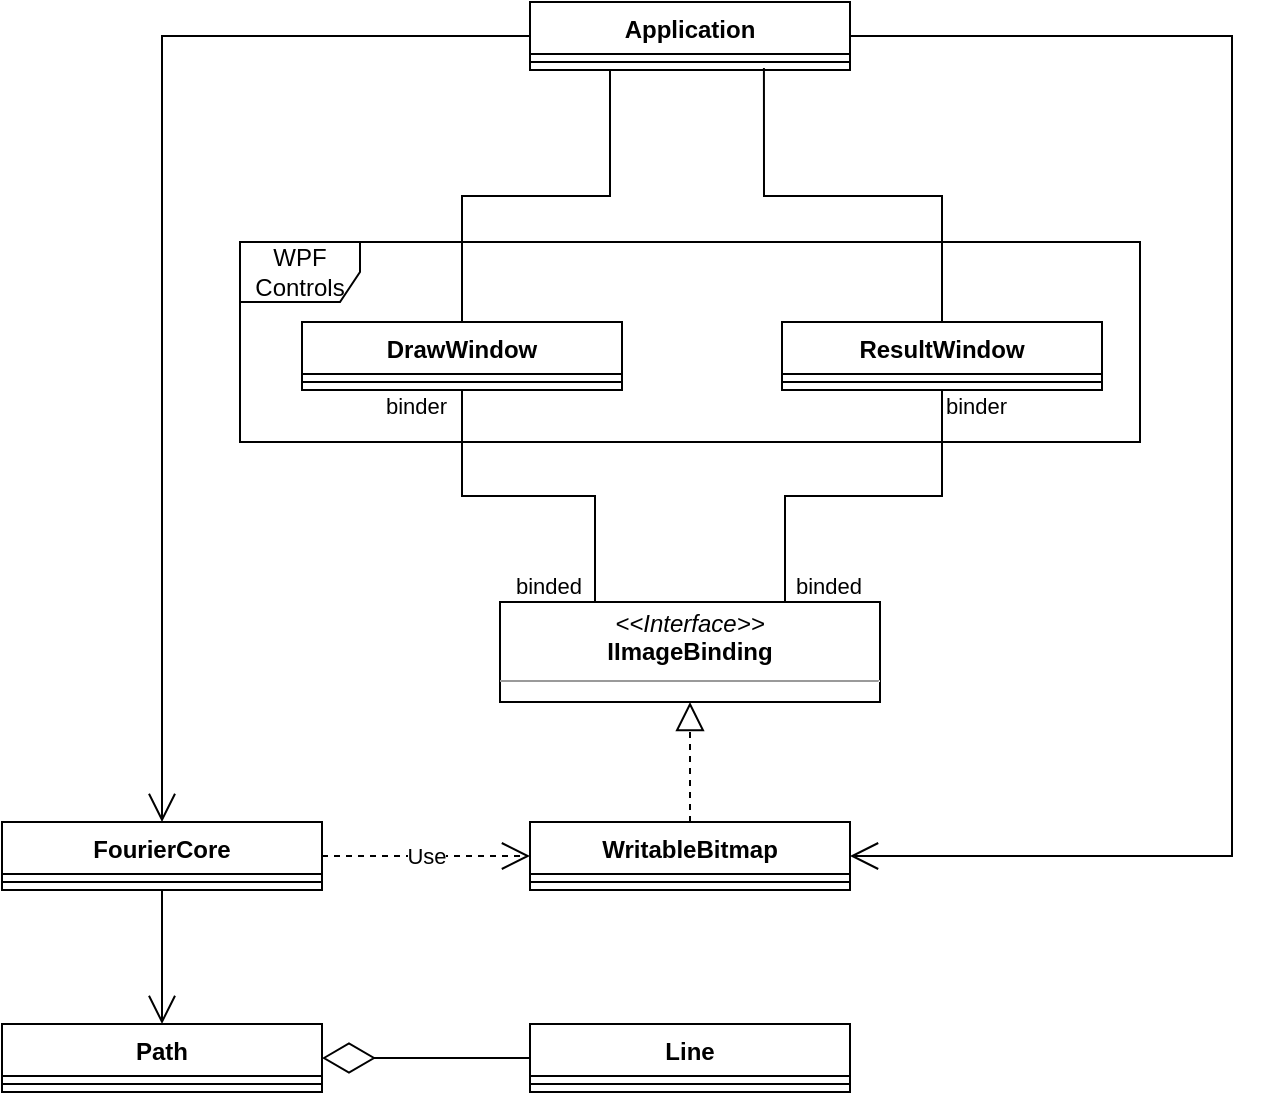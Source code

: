 <mxfile version="16.5.4" type="device"><diagram id="b7dhlGSsSoyOPF42Mapq" name="Page-1"><mxGraphModel dx="1662" dy="762" grid="1" gridSize="10" guides="1" tooltips="1" connect="1" arrows="1" fold="1" page="1" pageScale="1" pageWidth="827" pageHeight="1169" math="0" shadow="0"><root><mxCell id="0"/><mxCell id="1" parent="0"/><mxCell id="AIlLnagHimE1_a8z3MaR-1" value="WPF Controls" style="shape=umlFrame;whiteSpace=wrap;html=1;" parent="1" vertex="1"><mxGeometry x="179" y="160" width="450" height="100" as="geometry"/></mxCell><mxCell id="AIlLnagHimE1_a8z3MaR-2" value="Application" style="swimlane;fontStyle=1;align=center;verticalAlign=top;childLayout=stackLayout;horizontal=1;startSize=26;horizontalStack=0;resizeParent=1;resizeParentMax=0;resizeLast=0;collapsible=1;marginBottom=0;" parent="1" vertex="1"><mxGeometry x="324" y="40" width="160" height="34" as="geometry"/></mxCell><mxCell id="AIlLnagHimE1_a8z3MaR-4" value="" style="line;strokeWidth=1;fillColor=none;align=left;verticalAlign=middle;spacingTop=-1;spacingLeft=3;spacingRight=3;rotatable=0;labelPosition=right;points=[];portConstraint=eastwest;" parent="AIlLnagHimE1_a8z3MaR-2" vertex="1"><mxGeometry y="26" width="160" height="8" as="geometry"/></mxCell><mxCell id="AIlLnagHimE1_a8z3MaR-6" value="DrawWindow" style="swimlane;fontStyle=1;align=center;verticalAlign=top;childLayout=stackLayout;horizontal=1;startSize=26;horizontalStack=0;resizeParent=1;resizeParentMax=0;resizeLast=0;collapsible=1;marginBottom=0;" parent="1" vertex="1"><mxGeometry x="210" y="200" width="160" height="34" as="geometry"/></mxCell><mxCell id="AIlLnagHimE1_a8z3MaR-7" value="" style="line;strokeWidth=1;fillColor=none;align=left;verticalAlign=middle;spacingTop=-1;spacingLeft=3;spacingRight=3;rotatable=0;labelPosition=right;points=[];portConstraint=eastwest;" parent="AIlLnagHimE1_a8z3MaR-6" vertex="1"><mxGeometry y="26" width="160" height="8" as="geometry"/></mxCell><mxCell id="AIlLnagHimE1_a8z3MaR-8" value="ResultWindow" style="swimlane;fontStyle=1;align=center;verticalAlign=top;childLayout=stackLayout;horizontal=1;startSize=26;horizontalStack=0;resizeParent=1;resizeParentMax=0;resizeLast=0;collapsible=1;marginBottom=0;" parent="1" vertex="1"><mxGeometry x="450" y="200" width="160" height="34" as="geometry"/></mxCell><mxCell id="AIlLnagHimE1_a8z3MaR-9" value="" style="line;strokeWidth=1;fillColor=none;align=left;verticalAlign=middle;spacingTop=-1;spacingLeft=3;spacingRight=3;rotatable=0;labelPosition=right;points=[];portConstraint=eastwest;" parent="AIlLnagHimE1_a8z3MaR-8" vertex="1"><mxGeometry y="26" width="160" height="8" as="geometry"/></mxCell><mxCell id="AIlLnagHimE1_a8z3MaR-10" value="" style="endArrow=none;html=1;edgeStyle=orthogonalEdgeStyle;rounded=0;exitX=0.25;exitY=1;exitDx=0;exitDy=0;entryX=0.5;entryY=0;entryDx=0;entryDy=0;" parent="1" source="AIlLnagHimE1_a8z3MaR-2" target="AIlLnagHimE1_a8z3MaR-6" edge="1"><mxGeometry relative="1" as="geometry"><mxPoint x="320" y="210" as="sourcePoint"/><mxPoint x="480" y="210" as="targetPoint"/></mxGeometry></mxCell><mxCell id="AIlLnagHimE1_a8z3MaR-13" value="" style="endArrow=none;html=1;edgeStyle=orthogonalEdgeStyle;rounded=0;exitX=0.731;exitY=0.875;exitDx=0;exitDy=0;exitPerimeter=0;entryX=0.5;entryY=0;entryDx=0;entryDy=0;" parent="1" source="AIlLnagHimE1_a8z3MaR-4" target="AIlLnagHimE1_a8z3MaR-8" edge="1"><mxGeometry relative="1" as="geometry"><mxPoint x="320" y="210" as="sourcePoint"/><mxPoint x="480" y="210" as="targetPoint"/></mxGeometry></mxCell><mxCell id="AIlLnagHimE1_a8z3MaR-16" value="&lt;p style=&quot;margin: 0px ; margin-top: 4px ; text-align: center&quot;&gt;&lt;i&gt;&amp;lt;&amp;lt;Interface&amp;gt;&amp;gt;&lt;/i&gt;&lt;br&gt;&lt;b&gt;IImageBinding&lt;/b&gt;&lt;/p&gt;&lt;hr size=&quot;1&quot;&gt;&lt;p style=&quot;margin: 0px ; margin-left: 4px&quot;&gt;&lt;br&gt;&lt;/p&gt;" style="verticalAlign=top;align=left;overflow=fill;fontSize=12;fontFamily=Helvetica;html=1;" parent="1" vertex="1"><mxGeometry x="309" y="340" width="190" height="50" as="geometry"/></mxCell><mxCell id="AIlLnagHimE1_a8z3MaR-18" value="" style="endArrow=none;html=1;edgeStyle=orthogonalEdgeStyle;rounded=0;exitX=0.5;exitY=1;exitDx=0;exitDy=0;entryX=0.25;entryY=0;entryDx=0;entryDy=0;" parent="1" source="AIlLnagHimE1_a8z3MaR-6" target="AIlLnagHimE1_a8z3MaR-16" edge="1"><mxGeometry relative="1" as="geometry"><mxPoint x="320" y="300" as="sourcePoint"/><mxPoint x="480" y="300" as="targetPoint"/></mxGeometry></mxCell><mxCell id="AIlLnagHimE1_a8z3MaR-19" value="binder" style="edgeLabel;resizable=0;html=1;align=left;verticalAlign=bottom;" parent="AIlLnagHimE1_a8z3MaR-18" connectable="0" vertex="1"><mxGeometry x="-1" relative="1" as="geometry"><mxPoint x="-40" y="16" as="offset"/></mxGeometry></mxCell><mxCell id="AIlLnagHimE1_a8z3MaR-20" value="binded" style="edgeLabel;resizable=0;html=1;align=right;verticalAlign=bottom;" parent="AIlLnagHimE1_a8z3MaR-18" connectable="0" vertex="1"><mxGeometry x="1" relative="1" as="geometry"><mxPoint x="-6" as="offset"/></mxGeometry></mxCell><mxCell id="AIlLnagHimE1_a8z3MaR-21" value="" style="endArrow=none;html=1;edgeStyle=orthogonalEdgeStyle;rounded=0;exitX=0.5;exitY=1;exitDx=0;exitDy=0;entryX=0.75;entryY=0;entryDx=0;entryDy=0;" parent="1" source="AIlLnagHimE1_a8z3MaR-8" target="AIlLnagHimE1_a8z3MaR-16" edge="1"><mxGeometry relative="1" as="geometry"><mxPoint x="560" y="300" as="sourcePoint"/><mxPoint x="626.5" y="406" as="targetPoint"/></mxGeometry></mxCell><mxCell id="AIlLnagHimE1_a8z3MaR-22" value="binder" style="edgeLabel;resizable=0;html=1;align=left;verticalAlign=bottom;" parent="AIlLnagHimE1_a8z3MaR-21" connectable="0" vertex="1"><mxGeometry x="-1" relative="1" as="geometry"><mxPoint y="16" as="offset"/></mxGeometry></mxCell><mxCell id="AIlLnagHimE1_a8z3MaR-23" value="binded" style="edgeLabel;resizable=0;html=1;align=right;verticalAlign=bottom;" parent="AIlLnagHimE1_a8z3MaR-21" connectable="0" vertex="1"><mxGeometry x="1" relative="1" as="geometry"><mxPoint x="39" as="offset"/></mxGeometry></mxCell><mxCell id="AIlLnagHimE1_a8z3MaR-24" value="" style="endArrow=block;dashed=1;endFill=0;endSize=12;html=1;rounded=0;entryX=0.5;entryY=1;entryDx=0;entryDy=0;exitX=0.5;exitY=0;exitDx=0;exitDy=0;" parent="1" source="AIlLnagHimE1_a8z3MaR-26" target="AIlLnagHimE1_a8z3MaR-16" edge="1"><mxGeometry width="160" relative="1" as="geometry"><mxPoint x="244" y="560" as="sourcePoint"/><mxPoint x="404" y="400" as="targetPoint"/></mxGeometry></mxCell><mxCell id="AIlLnagHimE1_a8z3MaR-26" value="WritableBitmap" style="swimlane;fontStyle=1;align=center;verticalAlign=top;childLayout=stackLayout;horizontal=1;startSize=26;horizontalStack=0;resizeParent=1;resizeParentMax=0;resizeLast=0;collapsible=1;marginBottom=0;" parent="1" vertex="1"><mxGeometry x="324" y="450" width="160" height="34" as="geometry"/></mxCell><mxCell id="AIlLnagHimE1_a8z3MaR-27" value="" style="line;strokeWidth=1;fillColor=none;align=left;verticalAlign=middle;spacingTop=-1;spacingLeft=3;spacingRight=3;rotatable=0;labelPosition=right;points=[];portConstraint=eastwest;" parent="AIlLnagHimE1_a8z3MaR-26" vertex="1"><mxGeometry y="26" width="160" height="8" as="geometry"/></mxCell><mxCell id="AIlLnagHimE1_a8z3MaR-31" value="FourierCore" style="swimlane;fontStyle=1;align=center;verticalAlign=top;childLayout=stackLayout;horizontal=1;startSize=26;horizontalStack=0;resizeParent=1;resizeParentMax=0;resizeLast=0;collapsible=1;marginBottom=0;" parent="1" vertex="1"><mxGeometry x="60" y="450" width="160" height="34" as="geometry"/></mxCell><mxCell id="AIlLnagHimE1_a8z3MaR-32" value="" style="line;strokeWidth=1;fillColor=none;align=left;verticalAlign=middle;spacingTop=-1;spacingLeft=3;spacingRight=3;rotatable=0;labelPosition=right;points=[];portConstraint=eastwest;" parent="AIlLnagHimE1_a8z3MaR-31" vertex="1"><mxGeometry y="26" width="160" height="8" as="geometry"/></mxCell><mxCell id="AIlLnagHimE1_a8z3MaR-33" value="" style="endArrow=open;endFill=1;endSize=12;html=1;rounded=0;exitX=0;exitY=0.5;exitDx=0;exitDy=0;entryX=0.5;entryY=0;entryDx=0;entryDy=0;" parent="1" source="AIlLnagHimE1_a8z3MaR-2" target="AIlLnagHimE1_a8z3MaR-31" edge="1"><mxGeometry width="160" relative="1" as="geometry"><mxPoint x="320" y="310" as="sourcePoint"/><mxPoint x="480" y="310" as="targetPoint"/><Array as="points"><mxPoint x="140" y="57"/></Array></mxGeometry></mxCell><mxCell id="AIlLnagHimE1_a8z3MaR-34" value="Use" style="endArrow=open;endSize=12;dashed=1;html=1;rounded=0;exitX=1;exitY=0.5;exitDx=0;exitDy=0;entryX=0;entryY=0.5;entryDx=0;entryDy=0;" parent="1" source="AIlLnagHimE1_a8z3MaR-31" target="AIlLnagHimE1_a8z3MaR-26" edge="1"><mxGeometry width="160" relative="1" as="geometry"><mxPoint x="280" y="600" as="sourcePoint"/><mxPoint x="440" y="600" as="targetPoint"/></mxGeometry></mxCell><mxCell id="WzX_6GQkjEu6LvZIt2I3-1" value="" style="endArrow=open;endFill=1;endSize=12;html=1;rounded=0;exitX=1;exitY=0.5;exitDx=0;exitDy=0;entryX=1;entryY=0.5;entryDx=0;entryDy=0;" edge="1" parent="1" source="AIlLnagHimE1_a8z3MaR-2" target="AIlLnagHimE1_a8z3MaR-26"><mxGeometry width="160" relative="1" as="geometry"><mxPoint x="429" y="57" as="sourcePoint"/><mxPoint x="429" y="458.5" as="targetPoint"/><Array as="points"><mxPoint x="675" y="57"/><mxPoint x="675" y="467"/></Array></mxGeometry></mxCell><mxCell id="WzX_6GQkjEu6LvZIt2I3-2" value="Path" style="swimlane;fontStyle=1;align=center;verticalAlign=top;childLayout=stackLayout;horizontal=1;startSize=26;horizontalStack=0;resizeParent=1;resizeParentMax=0;resizeLast=0;collapsible=1;marginBottom=0;" vertex="1" parent="1"><mxGeometry x="60" y="551" width="160" height="34" as="geometry"/></mxCell><mxCell id="WzX_6GQkjEu6LvZIt2I3-3" value="" style="line;strokeWidth=1;fillColor=none;align=left;verticalAlign=middle;spacingTop=-1;spacingLeft=3;spacingRight=3;rotatable=0;labelPosition=right;points=[];portConstraint=eastwest;" vertex="1" parent="WzX_6GQkjEu6LvZIt2I3-2"><mxGeometry y="26" width="160" height="8" as="geometry"/></mxCell><mxCell id="WzX_6GQkjEu6LvZIt2I3-5" value="" style="endArrow=open;endFill=1;endSize=12;html=1;rounded=0;exitX=0.5;exitY=1;exitDx=0;exitDy=0;entryX=0.5;entryY=0;entryDx=0;entryDy=0;" edge="1" parent="1" source="AIlLnagHimE1_a8z3MaR-31" target="WzX_6GQkjEu6LvZIt2I3-2"><mxGeometry width="160" relative="1" as="geometry"><mxPoint x="280" y="630" as="sourcePoint"/><mxPoint x="440" y="630" as="targetPoint"/></mxGeometry></mxCell><mxCell id="WzX_6GQkjEu6LvZIt2I3-6" value="" style="endArrow=diamondThin;endFill=0;endSize=24;html=1;rounded=0;entryX=1;entryY=0.5;entryDx=0;entryDy=0;exitX=0;exitY=0.5;exitDx=0;exitDy=0;" edge="1" parent="1" source="WzX_6GQkjEu6LvZIt2I3-7" target="WzX_6GQkjEu6LvZIt2I3-2"><mxGeometry width="160" relative="1" as="geometry"><mxPoint x="339" y="575" as="sourcePoint"/><mxPoint x="499" y="585" as="targetPoint"/></mxGeometry></mxCell><mxCell id="WzX_6GQkjEu6LvZIt2I3-7" value="Line" style="swimlane;fontStyle=1;align=center;verticalAlign=top;childLayout=stackLayout;horizontal=1;startSize=26;horizontalStack=0;resizeParent=1;resizeParentMax=0;resizeLast=0;collapsible=1;marginBottom=0;" vertex="1" parent="1"><mxGeometry x="324" y="551" width="160" height="34" as="geometry"/></mxCell><mxCell id="WzX_6GQkjEu6LvZIt2I3-8" value="" style="line;strokeWidth=1;fillColor=none;align=left;verticalAlign=middle;spacingTop=-1;spacingLeft=3;spacingRight=3;rotatable=0;labelPosition=right;points=[];portConstraint=eastwest;" vertex="1" parent="WzX_6GQkjEu6LvZIt2I3-7"><mxGeometry y="26" width="160" height="8" as="geometry"/></mxCell></root></mxGraphModel></diagram></mxfile>